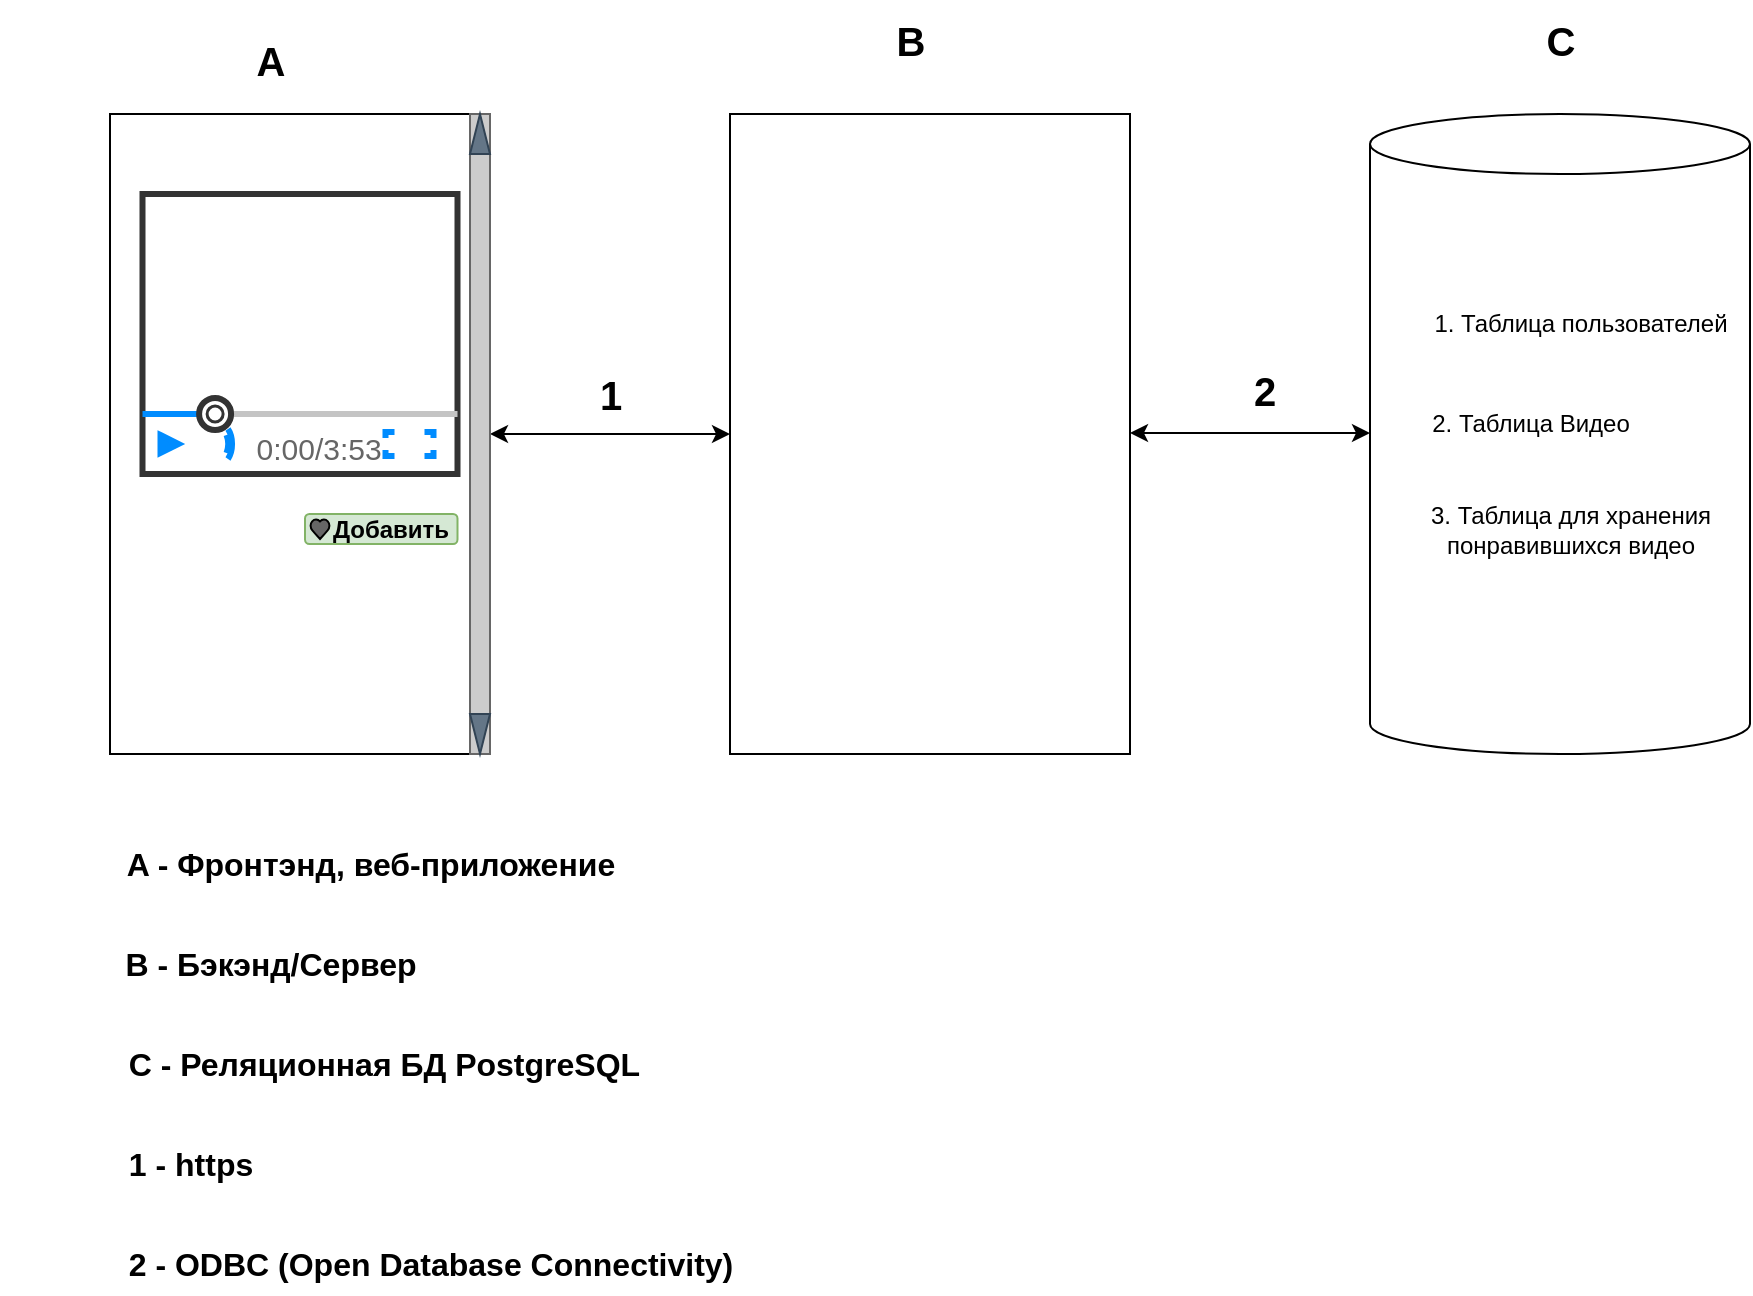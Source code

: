 <mxfile version="24.8.3">
  <diagram name="Страница — 1" id="M8ZzyIB0YvA3yQxzbZDr">
    <mxGraphModel grid="1" page="1" gridSize="10" guides="1" tooltips="1" connect="1" arrows="1" fold="1" pageScale="1" pageWidth="827" pageHeight="1169" math="0" shadow="0">
      <root>
        <mxCell id="0" />
        <mxCell id="1" parent="0" />
        <mxCell id="A0XdjJDgoEjM0mm6-bHT-4" value="" style="rounded=0;whiteSpace=wrap;html=1;" vertex="1" parent="1">
          <mxGeometry x="90" y="120" width="190" height="320" as="geometry" />
        </mxCell>
        <mxCell id="A0XdjJDgoEjM0mm6-bHT-6" value="" style="rounded=0;whiteSpace=wrap;html=1;" vertex="1" parent="1">
          <mxGeometry x="400" y="120" width="200" height="320" as="geometry" />
        </mxCell>
        <mxCell id="A0XdjJDgoEjM0mm6-bHT-7" value="" style="shape=cylinder3;whiteSpace=wrap;html=1;boundedLbl=1;backgroundOutline=1;size=15;" vertex="1" parent="1">
          <mxGeometry x="720" y="120" width="190" height="320" as="geometry" />
        </mxCell>
        <mxCell id="A0XdjJDgoEjM0mm6-bHT-10" value="" style="endArrow=classic;startArrow=classic;html=1;rounded=0;entryX=0;entryY=0.5;entryDx=0;entryDy=0;exitX=1;exitY=0.5;exitDx=0;exitDy=0;" edge="1" parent="1" source="A0XdjJDgoEjM0mm6-bHT-4" target="A0XdjJDgoEjM0mm6-bHT-6">
          <mxGeometry width="50" height="50" relative="1" as="geometry">
            <mxPoint x="279" y="239" as="sourcePoint" />
            <mxPoint x="440" y="310" as="targetPoint" />
          </mxGeometry>
        </mxCell>
        <mxCell id="A0XdjJDgoEjM0mm6-bHT-11" value="" style="endArrow=classic;startArrow=classic;html=1;rounded=0;entryX=0;entryY=0.5;entryDx=0;entryDy=0;exitX=1;exitY=0.5;exitDx=0;exitDy=0;" edge="1" parent="1">
          <mxGeometry width="50" height="50" relative="1" as="geometry">
            <mxPoint x="600" y="279.5" as="sourcePoint" />
            <mxPoint x="720" y="279.5" as="targetPoint" />
          </mxGeometry>
        </mxCell>
        <mxCell id="A0XdjJDgoEjM0mm6-bHT-12" value="&lt;font style=&quot;font-size: 20px;&quot;&gt;&lt;b&gt;1&lt;/b&gt;&lt;/font&gt;" style="text;html=1;align=center;verticalAlign=middle;resizable=0;points=[];autosize=1;strokeColor=none;fillColor=none;strokeWidth=9;" vertex="1" parent="1">
          <mxGeometry x="325" y="240" width="30" height="40" as="geometry" />
        </mxCell>
        <mxCell id="A0XdjJDgoEjM0mm6-bHT-13" value="&lt;div style=&quot;text-align: center;&quot;&gt;&lt;span style=&quot;background-color: initial; font-size: 20px; text-wrap-mode: nowrap;&quot;&gt;&lt;b&gt;2&lt;/b&gt;&lt;/span&gt;&lt;/div&gt;" style="text;whiteSpace=wrap;html=1;" vertex="1" parent="1">
          <mxGeometry x="660" y="240" width="30" height="50" as="geometry" />
        </mxCell>
        <mxCell id="A0XdjJDgoEjM0mm6-bHT-14" value="&lt;font style=&quot;font-size: 20px;&quot;&gt;&lt;b&gt;A&lt;/b&gt;&lt;/font&gt;" style="text;html=1;align=center;verticalAlign=middle;resizable=0;points=[];autosize=1;strokeColor=none;fillColor=none;" vertex="1" parent="1">
          <mxGeometry x="150" y="73" width="40" height="40" as="geometry" />
        </mxCell>
        <mxCell id="A0XdjJDgoEjM0mm6-bHT-15" value="&lt;font style=&quot;font-size: 20px;&quot;&gt;&lt;b&gt;B&lt;/b&gt;&lt;/font&gt;" style="text;html=1;align=center;verticalAlign=middle;resizable=0;points=[];autosize=1;strokeColor=none;fillColor=none;" vertex="1" parent="1">
          <mxGeometry x="470" y="63" width="40" height="40" as="geometry" />
        </mxCell>
        <mxCell id="A0XdjJDgoEjM0mm6-bHT-17" value="" style="rounded=0;whiteSpace=wrap;html=1;fillColor=#CCCCCC;fontColor=#333333;strokeColor=#666666;" vertex="1" parent="1">
          <mxGeometry x="270" y="120" width="10" height="320" as="geometry" />
        </mxCell>
        <mxCell id="A0XdjJDgoEjM0mm6-bHT-18" value="" style="triangle;whiteSpace=wrap;html=1;direction=south;fillColor=#647687;fontColor=#ffffff;strokeColor=#314354;" vertex="1" parent="1">
          <mxGeometry x="270" y="420" width="10" height="20" as="geometry" />
        </mxCell>
        <mxCell id="A0XdjJDgoEjM0mm6-bHT-19" value="" style="triangle;whiteSpace=wrap;html=1;direction=north;fillColor=#647687;fontColor=#ffffff;strokeColor=#314354;" vertex="1" parent="1">
          <mxGeometry x="270" y="120" width="10" height="20" as="geometry" />
        </mxCell>
        <mxCell id="A0XdjJDgoEjM0mm6-bHT-21" value="" style="verticalLabelPosition=bottom;shadow=0;dashed=0;align=center;html=1;verticalAlign=top;strokeWidth=3;shape=mxgraph.mockup.containers.videoPlayer;strokeColor=#333333;strokeColor2=#008cff;strokeColor3=#c4c4c4;textColor=#666666;fillColor2=#008cff;barHeight=30;barPos=20;" vertex="1" parent="1">
          <mxGeometry x="106.25" y="160" width="157.5" height="140" as="geometry" />
        </mxCell>
        <mxCell id="A0XdjJDgoEjM0mm6-bHT-48" value="" style="rounded=1;whiteSpace=wrap;html=1;fillColor=#d5e8d4;strokeColor=#82b366;" vertex="1" parent="1">
          <mxGeometry x="187.5" y="320" width="76.25" height="15" as="geometry" />
        </mxCell>
        <mxCell id="A0XdjJDgoEjM0mm6-bHT-49" value="&lt;b&gt;Добавить&lt;/b&gt;" style="text;html=1;align=center;verticalAlign=middle;resizable=0;points=[];autosize=1;strokeColor=none;fillColor=none;" vertex="1" parent="1">
          <mxGeometry x="190" y="312.5" width="80" height="30" as="geometry" />
        </mxCell>
        <mxCell id="A0XdjJDgoEjM0mm6-bHT-50" value="" style="verticalLabelPosition=bottom;verticalAlign=top;html=1;shape=mxgraph.basic.heart;fillColor=#666666;" vertex="1" parent="1">
          <mxGeometry x="190" y="322.5" width="10" height="10" as="geometry" />
        </mxCell>
        <mxCell id="6aaLVUubRPKiieH35PZq-8" value="&lt;span style=&quot;color: rgba(0, 0, 0, 0); font-family: monospace; font-size: 0px; text-align: start; text-wrap-mode: nowrap;&quot;&gt;%3CmxGraphModel%3E%3Croot%3E%3CmxCell%20id%3D%220%22%2F%3E%3CmxCell%20id%3D%221%22%20parent%3D%220%22%2F%3E%3CmxCell%20id%3D%222%22%20value%3D%22%26lt%3Bfont%20style%3D%26quot%3Bfont-size%3A%2020px%3B%26quot%3B%26gt%3B%26lt%3Bb%26gt%3BA%26lt%3B%2Fb%26gt%3B%26lt%3B%2Ffont%26gt%3B%22%20style%3D%22text%3Bhtml%3D1%3Balign%3Dcenter%3BverticalAlign%3Dmiddle%3Bresizable%3D0%3Bpoints%3D%5B%5D%3Bautosize%3D1%3BstrokeColor%3Dnone%3BfillColor%3Dnone%3B%22%20vertex%3D%221%22%20parent%3D%221%22%3E%3CmxGeometry%20x%3D%22150%22%20y%3D%2273%22%20width%3D%2240%22%20height%3D%2240%22%20as%3D%22geometry%22%2F%3E%3C%2FmxCell%3E%3C%2Froot%3E%3C%2FmxGraphModel%3E&lt;/span&gt;" style="text;strokeColor=none;align=center;fillColor=none;html=1;verticalAlign=middle;whiteSpace=wrap;rounded=0;" vertex="1" parent="1">
          <mxGeometry x="140" y="620" width="60" height="30" as="geometry" />
        </mxCell>
        <mxCell id="6aaLVUubRPKiieH35PZq-9" value="&lt;font style=&quot;font-size: 16px;&quot;&gt;&lt;b style=&quot;&quot;&gt;A &lt;/b&gt;&lt;b style=&quot;&quot;&gt;&lt;font style=&quot;font-size: 16px;&quot;&gt;- Фронтэнд, веб-приложение&lt;/font&gt;&lt;/b&gt;&lt;/font&gt;" style="text;html=1;align=center;verticalAlign=middle;resizable=0;points=[];autosize=1;strokeColor=none;fillColor=none;" vertex="1" parent="1">
          <mxGeometry x="85" y="480" width="270" height="30" as="geometry" />
        </mxCell>
        <mxCell id="6aaLVUubRPKiieH35PZq-10" value="&lt;font style=&quot;font-size: 16px;&quot;&gt;&lt;b&gt;B - Бэкэнд/Сервер&lt;/b&gt;&lt;/font&gt;" style="text;html=1;align=center;verticalAlign=middle;resizable=0;points=[];autosize=1;strokeColor=none;fillColor=none;" vertex="1" parent="1">
          <mxGeometry x="85" y="530" width="170" height="30" as="geometry" />
        </mxCell>
        <mxCell id="6aaLVUubRPKiieH35PZq-11" value="&lt;font size=&quot;1&quot; style=&quot;&quot;&gt;&lt;b style=&quot;font-size: 16px;&quot;&gt;&amp;nbsp; &amp;nbsp; &amp;nbsp; &amp;nbsp; &amp;nbsp; &amp;nbsp; C - Реляционная БД PostgreSQL&lt;/b&gt;&lt;/font&gt;" style="text;html=1;align=center;verticalAlign=middle;resizable=0;points=[];autosize=1;strokeColor=none;fillColor=none;" vertex="1" parent="1">
          <mxGeometry x="35" y="580" width="330" height="30" as="geometry" />
        </mxCell>
        <mxCell id="6aaLVUubRPKiieH35PZq-12" value="&lt;font style=&quot;font-size: 16px;&quot;&gt;&lt;b&gt;1 - https&lt;/b&gt;&lt;/font&gt;" style="text;html=1;align=center;verticalAlign=middle;resizable=0;points=[];autosize=1;strokeColor=none;fillColor=none;" vertex="1" parent="1">
          <mxGeometry x="85" y="630" width="90" height="30" as="geometry" />
        </mxCell>
        <mxCell id="6aaLVUubRPKiieH35PZq-13" value="&lt;font style=&quot;font-size: 16px;&quot;&gt;&lt;b&gt;2 - ODBC (Open Database Connectivity)&lt;/b&gt;&lt;/font&gt;" style="text;html=1;align=center;verticalAlign=middle;resizable=0;points=[];autosize=1;strokeColor=none;fillColor=none;" vertex="1" parent="1">
          <mxGeometry x="85" y="680" width="330" height="30" as="geometry" />
        </mxCell>
        <mxCell id="t7cQmca7J5nwg5ZX3omz-1" value="&lt;font size=&quot;1&quot; style=&quot;&quot;&gt;&lt;b style=&quot;font-size: 20px;&quot;&gt;C&lt;/b&gt;&lt;/font&gt;" style="text;html=1;align=center;verticalAlign=middle;resizable=0;points=[];autosize=1;strokeColor=none;fillColor=none;" vertex="1" parent="1">
          <mxGeometry x="795" y="63" width="40" height="40" as="geometry" />
        </mxCell>
        <mxCell id="diYyKrbaYTld_oL1YqsW-2" value="1. Таблица пользователей" style="text;html=1;align=center;verticalAlign=middle;resizable=0;points=[];autosize=1;strokeColor=none;fillColor=none;" vertex="1" parent="1">
          <mxGeometry x="740" y="210" width="170" height="30" as="geometry" />
        </mxCell>
        <mxCell id="diYyKrbaYTld_oL1YqsW-3" value="2. Таблица Видео" style="text;html=1;align=center;verticalAlign=middle;resizable=0;points=[];autosize=1;strokeColor=none;fillColor=none;" vertex="1" parent="1">
          <mxGeometry x="740" y="260" width="120" height="30" as="geometry" />
        </mxCell>
        <mxCell id="diYyKrbaYTld_oL1YqsW-4" value="3. Таблица для хранения&lt;div&gt;понравившихся видео&lt;/div&gt;" style="text;html=1;align=center;verticalAlign=middle;resizable=0;points=[];autosize=1;strokeColor=none;fillColor=none;" vertex="1" parent="1">
          <mxGeometry x="740" y="307.5" width="160" height="40" as="geometry" />
        </mxCell>
      </root>
    </mxGraphModel>
  </diagram>
</mxfile>
